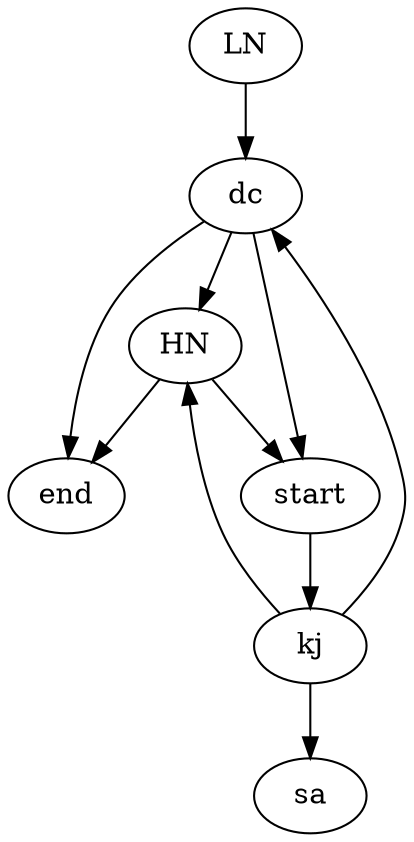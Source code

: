 digraph B {
    dc->end
    HN->start
    start->kj
    dc->start
    dc->HN
    LN->dc
    HN->end
    kj->sa
    kj->HN
    kj->dc
}

